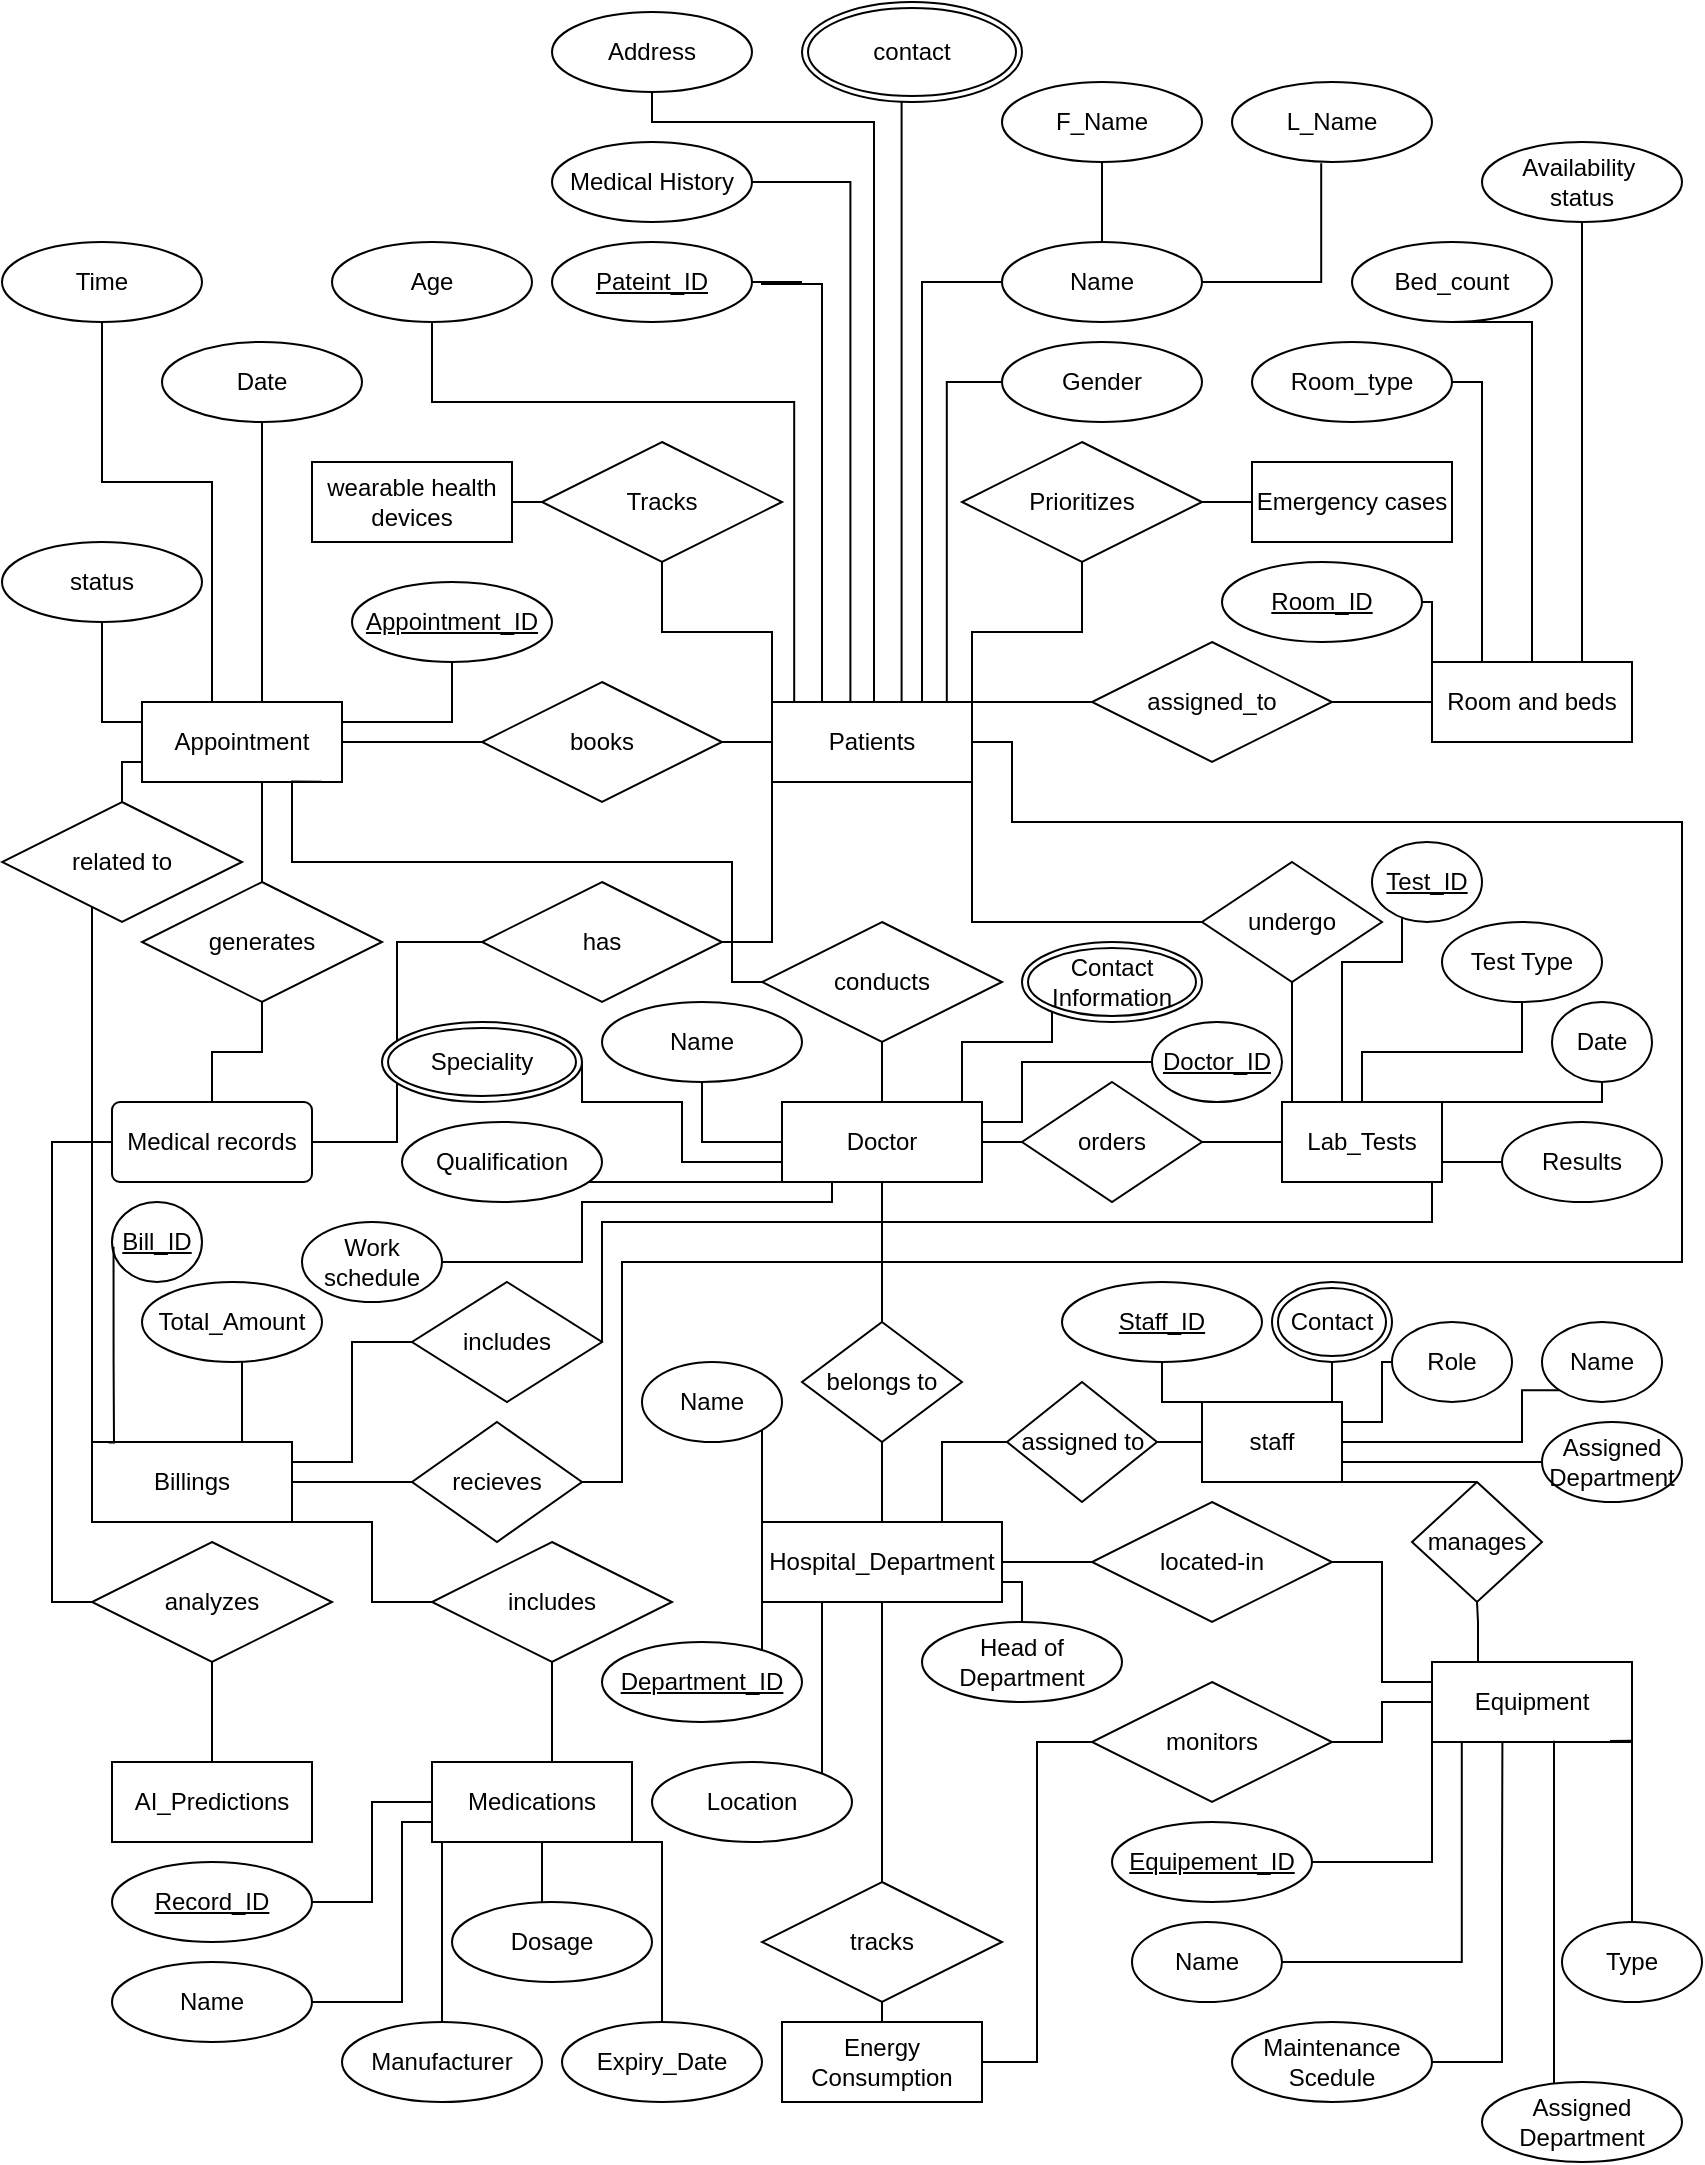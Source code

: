 <mxfile version="25.0.1">
  <diagram name="Page-1" id="_Bwh8vocSseDmXTLhzuc">
    <mxGraphModel dx="1122" dy="773" grid="1" gridSize="10" guides="1" tooltips="1" connect="1" arrows="1" fold="1" page="1" pageScale="1" pageWidth="850" pageHeight="1100" math="0" shadow="0">
      <root>
        <mxCell id="0" />
        <mxCell id="1" parent="0" />
        <mxCell id="D_2TPNSe9pJ0Xu-pH0Qq-23" style="edgeStyle=orthogonalEdgeStyle;rounded=0;orthogonalLoop=1;jettySize=auto;html=1;exitX=0;exitY=0.5;exitDx=0;exitDy=0;entryX=1;entryY=0.5;entryDx=0;entryDy=0;endArrow=none;endFill=0;" parent="1" source="D_2TPNSe9pJ0Xu-pH0Qq-1" target="D_2TPNSe9pJ0Xu-pH0Qq-22" edge="1">
          <mxGeometry relative="1" as="geometry" />
        </mxCell>
        <mxCell id="D_2TPNSe9pJ0Xu-pH0Qq-29" style="edgeStyle=orthogonalEdgeStyle;rounded=0;orthogonalLoop=1;jettySize=auto;html=1;entryX=0;entryY=0.5;entryDx=0;entryDy=0;endArrow=none;endFill=0;exitX=1;exitY=0;exitDx=0;exitDy=0;" parent="1" source="D_2TPNSe9pJ0Xu-pH0Qq-1" target="D_2TPNSe9pJ0Xu-pH0Qq-26" edge="1">
          <mxGeometry relative="1" as="geometry">
            <Array as="points">
              <mxPoint x="505" y="350" />
              <mxPoint x="505" y="350" />
            </Array>
          </mxGeometry>
        </mxCell>
        <mxCell id="D_2TPNSe9pJ0Xu-pH0Qq-35" style="edgeStyle=orthogonalEdgeStyle;rounded=0;orthogonalLoop=1;jettySize=auto;html=1;exitX=0;exitY=1;exitDx=0;exitDy=0;entryX=1;entryY=0.5;entryDx=0;entryDy=0;endArrow=none;endFill=0;" parent="1" source="D_2TPNSe9pJ0Xu-pH0Qq-1" target="D_2TPNSe9pJ0Xu-pH0Qq-34" edge="1">
          <mxGeometry relative="1" as="geometry" />
        </mxCell>
        <mxCell id="D_2TPNSe9pJ0Xu-pH0Qq-49" style="edgeStyle=orthogonalEdgeStyle;rounded=0;orthogonalLoop=1;jettySize=auto;html=1;exitX=1;exitY=1;exitDx=0;exitDy=0;entryX=0;entryY=0.5;entryDx=0;entryDy=0;endArrow=none;endFill=0;" parent="1" source="D_2TPNSe9pJ0Xu-pH0Qq-1" target="D_2TPNSe9pJ0Xu-pH0Qq-47" edge="1">
          <mxGeometry relative="1" as="geometry" />
        </mxCell>
        <mxCell id="D_2TPNSe9pJ0Xu-pH0Qq-1" value="Patients" style="whiteSpace=wrap;html=1;align=center;" parent="1" vertex="1">
          <mxGeometry x="385" y="350" width="100" height="40" as="geometry" />
        </mxCell>
        <mxCell id="D_2TPNSe9pJ0Xu-pH0Qq-17" style="edgeStyle=orthogonalEdgeStyle;rounded=0;orthogonalLoop=1;jettySize=auto;html=1;entryX=1;entryY=0.5;entryDx=0;entryDy=0;endArrow=none;endFill=0;" parent="1" source="D_2TPNSe9pJ0Xu-pH0Qq-2" target="D_2TPNSe9pJ0Xu-pH0Qq-12" edge="1">
          <mxGeometry relative="1" as="geometry" />
        </mxCell>
        <mxCell id="D_2TPNSe9pJ0Xu-pH0Qq-2" value="Emergency cases" style="whiteSpace=wrap;html=1;align=center;" parent="1" vertex="1">
          <mxGeometry x="625" y="230" width="100" height="40" as="geometry" />
        </mxCell>
        <mxCell id="D_2TPNSe9pJ0Xu-pH0Qq-10" style="edgeStyle=orthogonalEdgeStyle;rounded=0;orthogonalLoop=1;jettySize=auto;html=1;entryX=0;entryY=0.5;entryDx=0;entryDy=0;endArrow=none;endFill=0;" parent="1" source="D_2TPNSe9pJ0Xu-pH0Qq-4" target="D_2TPNSe9pJ0Xu-pH0Qq-9" edge="1">
          <mxGeometry relative="1" as="geometry" />
        </mxCell>
        <mxCell id="D_2TPNSe9pJ0Xu-pH0Qq-4" value="wearable health devices" style="whiteSpace=wrap;html=1;align=center;" parent="1" vertex="1">
          <mxGeometry x="155" y="230" width="100" height="40" as="geometry" />
        </mxCell>
        <mxCell id="D_2TPNSe9pJ0Xu-pH0Qq-9" value="Tracks" style="shape=rhombus;perimeter=rhombusPerimeter;whiteSpace=wrap;html=1;align=center;" parent="1" vertex="1">
          <mxGeometry x="270" y="220" width="120" height="60" as="geometry" />
        </mxCell>
        <mxCell id="D_2TPNSe9pJ0Xu-pH0Qq-14" style="edgeStyle=orthogonalEdgeStyle;rounded=0;orthogonalLoop=1;jettySize=auto;html=1;entryX=1;entryY=0;entryDx=0;entryDy=0;endArrow=none;endFill=0;" parent="1" source="D_2TPNSe9pJ0Xu-pH0Qq-12" target="D_2TPNSe9pJ0Xu-pH0Qq-1" edge="1">
          <mxGeometry relative="1" as="geometry" />
        </mxCell>
        <mxCell id="D_2TPNSe9pJ0Xu-pH0Qq-12" value="Prioritizes" style="shape=rhombus;perimeter=rhombusPerimeter;whiteSpace=wrap;html=1;align=center;" parent="1" vertex="1">
          <mxGeometry x="480" y="220" width="120" height="60" as="geometry" />
        </mxCell>
        <mxCell id="D_2TPNSe9pJ0Xu-pH0Qq-15" style="edgeStyle=orthogonalEdgeStyle;rounded=0;orthogonalLoop=1;jettySize=auto;html=1;entryX=0;entryY=0;entryDx=0;entryDy=0;endArrow=none;endFill=0;" parent="1" source="D_2TPNSe9pJ0Xu-pH0Qq-9" target="D_2TPNSe9pJ0Xu-pH0Qq-1" edge="1">
          <mxGeometry relative="1" as="geometry" />
        </mxCell>
        <mxCell id="D_2TPNSe9pJ0Xu-pH0Qq-25" style="edgeStyle=orthogonalEdgeStyle;rounded=0;orthogonalLoop=1;jettySize=auto;html=1;entryX=1;entryY=0.5;entryDx=0;entryDy=0;endArrow=none;endFill=0;" parent="1" source="D_2TPNSe9pJ0Xu-pH0Qq-22" target="D_2TPNSe9pJ0Xu-pH0Qq-24" edge="1">
          <mxGeometry relative="1" as="geometry" />
        </mxCell>
        <mxCell id="D_2TPNSe9pJ0Xu-pH0Qq-22" value="books" style="shape=rhombus;perimeter=rhombusPerimeter;whiteSpace=wrap;html=1;align=center;" parent="1" vertex="1">
          <mxGeometry x="240" y="340" width="120" height="60" as="geometry" />
        </mxCell>
        <mxCell id="D_2TPNSe9pJ0Xu-pH0Qq-24" value="Appointment" style="whiteSpace=wrap;html=1;align=center;" parent="1" vertex="1">
          <mxGeometry x="70" y="350" width="100" height="40" as="geometry" />
        </mxCell>
        <mxCell id="D_2TPNSe9pJ0Xu-pH0Qq-28" style="edgeStyle=orthogonalEdgeStyle;rounded=0;orthogonalLoop=1;jettySize=auto;html=1;entryX=0;entryY=0.5;entryDx=0;entryDy=0;endArrow=none;endFill=0;" parent="1" source="D_2TPNSe9pJ0Xu-pH0Qq-26" target="D_2TPNSe9pJ0Xu-pH0Qq-27" edge="1">
          <mxGeometry relative="1" as="geometry" />
        </mxCell>
        <mxCell id="D_2TPNSe9pJ0Xu-pH0Qq-26" value="assigned_to" style="shape=rhombus;perimeter=rhombusPerimeter;whiteSpace=wrap;html=1;align=center;" parent="1" vertex="1">
          <mxGeometry x="545" y="320" width="120" height="60" as="geometry" />
        </mxCell>
        <mxCell id="D_2TPNSe9pJ0Xu-pH0Qq-27" value="Room and beds" style="whiteSpace=wrap;html=1;align=center;" parent="1" vertex="1">
          <mxGeometry x="715" y="330" width="100" height="40" as="geometry" />
        </mxCell>
        <mxCell id="D_2TPNSe9pJ0Xu-pH0Qq-32" style="edgeStyle=orthogonalEdgeStyle;rounded=0;orthogonalLoop=1;jettySize=auto;html=1;entryX=0.5;entryY=1;entryDx=0;entryDy=0;endArrow=none;endFill=0;" parent="1" source="D_2TPNSe9pJ0Xu-pH0Qq-30" target="D_2TPNSe9pJ0Xu-pH0Qq-24" edge="1">
          <mxGeometry relative="1" as="geometry">
            <Array as="points">
              <mxPoint x="130" y="390" />
            </Array>
          </mxGeometry>
        </mxCell>
        <mxCell id="D_2TPNSe9pJ0Xu-pH0Qq-30" value="generates" style="shape=rhombus;perimeter=rhombusPerimeter;whiteSpace=wrap;html=1;align=center;" parent="1" vertex="1">
          <mxGeometry x="70" y="440" width="120" height="60" as="geometry" />
        </mxCell>
        <mxCell id="D_2TPNSe9pJ0Xu-pH0Qq-33" style="edgeStyle=orthogonalEdgeStyle;rounded=0;orthogonalLoop=1;jettySize=auto;html=1;entryX=0.5;entryY=1;entryDx=0;entryDy=0;endArrow=none;endFill=0;" parent="1" source="D_2TPNSe9pJ0Xu-pH0Qq-31" target="D_2TPNSe9pJ0Xu-pH0Qq-30" edge="1">
          <mxGeometry relative="1" as="geometry" />
        </mxCell>
        <mxCell id="D_2TPNSe9pJ0Xu-pH0Qq-36" style="edgeStyle=orthogonalEdgeStyle;rounded=0;orthogonalLoop=1;jettySize=auto;html=1;entryX=0;entryY=0.5;entryDx=0;entryDy=0;endArrow=none;endFill=0;" parent="1" source="D_2TPNSe9pJ0Xu-pH0Qq-31" target="D_2TPNSe9pJ0Xu-pH0Qq-34" edge="1">
          <mxGeometry relative="1" as="geometry" />
        </mxCell>
        <mxCell id="D_2TPNSe9pJ0Xu-pH0Qq-93" style="edgeStyle=orthogonalEdgeStyle;rounded=0;orthogonalLoop=1;jettySize=auto;html=1;entryX=0;entryY=0.5;entryDx=0;entryDy=0;endArrow=none;endFill=0;" parent="1" source="D_2TPNSe9pJ0Xu-pH0Qq-31" target="D_2TPNSe9pJ0Xu-pH0Qq-92" edge="1">
          <mxGeometry relative="1" as="geometry">
            <Array as="points">
              <mxPoint x="25" y="570" />
              <mxPoint x="25" y="800" />
            </Array>
          </mxGeometry>
        </mxCell>
        <mxCell id="D_2TPNSe9pJ0Xu-pH0Qq-31" value="Medical records" style="rounded=1;arcSize=10;whiteSpace=wrap;html=1;align=center;" parent="1" vertex="1">
          <mxGeometry x="55" y="550" width="100" height="40" as="geometry" />
        </mxCell>
        <mxCell id="D_2TPNSe9pJ0Xu-pH0Qq-34" value="has" style="shape=rhombus;perimeter=rhombusPerimeter;whiteSpace=wrap;html=1;align=center;" parent="1" vertex="1">
          <mxGeometry x="240" y="440" width="120" height="60" as="geometry" />
        </mxCell>
        <mxCell id="D_2TPNSe9pJ0Xu-pH0Qq-46" style="edgeStyle=orthogonalEdgeStyle;rounded=0;orthogonalLoop=1;jettySize=auto;html=1;entryX=0.5;entryY=1;entryDx=0;entryDy=0;endArrow=none;endFill=0;" parent="1" source="D_2TPNSe9pJ0Xu-pH0Qq-37" target="D_2TPNSe9pJ0Xu-pH0Qq-38" edge="1">
          <mxGeometry relative="1" as="geometry" />
        </mxCell>
        <mxCell id="D_2TPNSe9pJ0Xu-pH0Qq-107" style="edgeStyle=orthogonalEdgeStyle;rounded=0;orthogonalLoop=1;jettySize=auto;html=1;exitX=0.5;exitY=1;exitDx=0;exitDy=0;entryX=0.5;entryY=0;entryDx=0;entryDy=0;endArrow=none;endFill=0;" parent="1" source="D_2TPNSe9pJ0Xu-pH0Qq-37" target="D_2TPNSe9pJ0Xu-pH0Qq-106" edge="1">
          <mxGeometry relative="1" as="geometry" />
        </mxCell>
        <mxCell id="W1MvwOD-hxLA4omaz6n4-51" style="edgeStyle=orthogonalEdgeStyle;rounded=0;orthogonalLoop=1;jettySize=auto;html=1;entryX=0;entryY=1;entryDx=0;entryDy=0;endArrow=none;endFill=0;" parent="1" source="D_2TPNSe9pJ0Xu-pH0Qq-37" target="W1MvwOD-hxLA4omaz6n4-50" edge="1">
          <mxGeometry relative="1" as="geometry">
            <Array as="points">
              <mxPoint x="480" y="520" />
              <mxPoint x="525" y="520" />
            </Array>
          </mxGeometry>
        </mxCell>
        <mxCell id="D_2TPNSe9pJ0Xu-pH0Qq-37" value="Doctor" style="whiteSpace=wrap;html=1;align=center;" parent="1" vertex="1">
          <mxGeometry x="390" y="550" width="100" height="40" as="geometry" />
        </mxCell>
        <mxCell id="D_2TPNSe9pJ0Xu-pH0Qq-39" style="edgeStyle=orthogonalEdgeStyle;rounded=0;orthogonalLoop=1;jettySize=auto;html=1;exitX=0;exitY=0.5;exitDx=0;exitDy=0;entryX=0.899;entryY=0.996;entryDx=0;entryDy=0;entryPerimeter=0;endArrow=none;endFill=0;" parent="1" source="D_2TPNSe9pJ0Xu-pH0Qq-38" target="D_2TPNSe9pJ0Xu-pH0Qq-24" edge="1">
          <mxGeometry relative="1" as="geometry">
            <mxPoint x="145" y="400" as="targetPoint" />
            <Array as="points">
              <mxPoint x="365" y="490" />
              <mxPoint x="365" y="430" />
              <mxPoint x="145" y="430" />
              <mxPoint x="145" y="392" />
              <mxPoint x="145" y="392" />
            </Array>
          </mxGeometry>
        </mxCell>
        <mxCell id="D_2TPNSe9pJ0Xu-pH0Qq-38" value="conducts" style="shape=rhombus;perimeter=rhombusPerimeter;whiteSpace=wrap;html=1;align=center;" parent="1" vertex="1">
          <mxGeometry x="380" y="460" width="120" height="60" as="geometry" />
        </mxCell>
        <mxCell id="D_2TPNSe9pJ0Xu-pH0Qq-50" style="edgeStyle=orthogonalEdgeStyle;rounded=0;orthogonalLoop=1;jettySize=auto;html=1;exitX=0.5;exitY=1;exitDx=0;exitDy=0;endArrow=none;endFill=0;" parent="1" source="D_2TPNSe9pJ0Xu-pH0Qq-47" target="D_2TPNSe9pJ0Xu-pH0Qq-48" edge="1">
          <mxGeometry relative="1" as="geometry">
            <Array as="points">
              <mxPoint x="645" y="520" />
              <mxPoint x="645" y="520" />
            </Array>
          </mxGeometry>
        </mxCell>
        <mxCell id="D_2TPNSe9pJ0Xu-pH0Qq-47" value="undergo" style="shape=rhombus;perimeter=rhombusPerimeter;whiteSpace=wrap;html=1;align=center;" parent="1" vertex="1">
          <mxGeometry x="600" y="430" width="90" height="60" as="geometry" />
        </mxCell>
        <mxCell id="D_2TPNSe9pJ0Xu-pH0Qq-53" value="" style="edgeStyle=orthogonalEdgeStyle;rounded=0;orthogonalLoop=1;jettySize=auto;html=1;endArrow=none;endFill=0;" parent="1" source="D_2TPNSe9pJ0Xu-pH0Qq-48" target="D_2TPNSe9pJ0Xu-pH0Qq-51" edge="1">
          <mxGeometry relative="1" as="geometry" />
        </mxCell>
        <mxCell id="D_2TPNSe9pJ0Xu-pH0Qq-48" value="Lab_Tests" style="whiteSpace=wrap;html=1;align=center;" parent="1" vertex="1">
          <mxGeometry x="640" y="550" width="80" height="40" as="geometry" />
        </mxCell>
        <mxCell id="D_2TPNSe9pJ0Xu-pH0Qq-52" value="" style="edgeStyle=orthogonalEdgeStyle;rounded=0;orthogonalLoop=1;jettySize=auto;html=1;endArrow=none;endFill=0;" parent="1" source="D_2TPNSe9pJ0Xu-pH0Qq-51" target="D_2TPNSe9pJ0Xu-pH0Qq-37" edge="1">
          <mxGeometry relative="1" as="geometry" />
        </mxCell>
        <mxCell id="D_2TPNSe9pJ0Xu-pH0Qq-51" value="orders" style="shape=rhombus;perimeter=rhombusPerimeter;whiteSpace=wrap;html=1;align=center;" parent="1" vertex="1">
          <mxGeometry x="510" y="540" width="90" height="60" as="geometry" />
        </mxCell>
        <mxCell id="D_2TPNSe9pJ0Xu-pH0Qq-57" style="edgeStyle=orthogonalEdgeStyle;rounded=0;orthogonalLoop=1;jettySize=auto;html=1;entryX=1;entryY=0.5;entryDx=0;entryDy=0;endArrow=none;endFill=0;exitX=1;exitY=0.5;exitDx=0;exitDy=0;" parent="1" source="D_2TPNSe9pJ0Xu-pH0Qq-56" target="D_2TPNSe9pJ0Xu-pH0Qq-1" edge="1">
          <mxGeometry relative="1" as="geometry">
            <Array as="points">
              <mxPoint x="310" y="740" />
              <mxPoint x="310" y="630" />
              <mxPoint x="840" y="630" />
              <mxPoint x="840" y="410" />
              <mxPoint x="505" y="410" />
              <mxPoint x="505" y="370" />
            </Array>
          </mxGeometry>
        </mxCell>
        <mxCell id="D_2TPNSe9pJ0Xu-pH0Qq-59" style="edgeStyle=orthogonalEdgeStyle;rounded=0;orthogonalLoop=1;jettySize=auto;html=1;entryX=1;entryY=0.5;entryDx=0;entryDy=0;endArrow=none;endFill=0;" parent="1" source="D_2TPNSe9pJ0Xu-pH0Qq-56" target="D_2TPNSe9pJ0Xu-pH0Qq-58" edge="1">
          <mxGeometry relative="1" as="geometry" />
        </mxCell>
        <mxCell id="D_2TPNSe9pJ0Xu-pH0Qq-56" value="recieves" style="shape=rhombus;perimeter=rhombusPerimeter;whiteSpace=wrap;html=1;align=center;" parent="1" vertex="1">
          <mxGeometry x="205" y="710" width="85" height="60" as="geometry" />
        </mxCell>
        <mxCell id="D_2TPNSe9pJ0Xu-pH0Qq-97" style="edgeStyle=orthogonalEdgeStyle;rounded=0;orthogonalLoop=1;jettySize=auto;html=1;exitX=1;exitY=1;exitDx=0;exitDy=0;entryX=0;entryY=0.5;entryDx=0;entryDy=0;endArrow=none;endFill=0;" parent="1" source="D_2TPNSe9pJ0Xu-pH0Qq-58" target="D_2TPNSe9pJ0Xu-pH0Qq-96" edge="1">
          <mxGeometry relative="1" as="geometry">
            <Array as="points">
              <mxPoint x="185" y="760" />
              <mxPoint x="185" y="800" />
            </Array>
          </mxGeometry>
        </mxCell>
        <mxCell id="D_2TPNSe9pJ0Xu-pH0Qq-101" style="edgeStyle=orthogonalEdgeStyle;rounded=0;orthogonalLoop=1;jettySize=auto;html=1;entryX=0;entryY=0.5;entryDx=0;entryDy=0;endArrow=none;endFill=0;exitX=0;exitY=1;exitDx=0;exitDy=0;" parent="1" source="D_2TPNSe9pJ0Xu-pH0Qq-58" target="D_2TPNSe9pJ0Xu-pH0Qq-98" edge="1">
          <mxGeometry relative="1" as="geometry">
            <mxPoint x="45" y="370" as="targetPoint" />
            <Array as="points">
              <mxPoint x="45" y="430" />
            </Array>
          </mxGeometry>
        </mxCell>
        <mxCell id="D_2TPNSe9pJ0Xu-pH0Qq-58" value="Billings" style="whiteSpace=wrap;html=1;align=center;" parent="1" vertex="1">
          <mxGeometry x="45" y="720" width="100" height="40" as="geometry" />
        </mxCell>
        <mxCell id="D_2TPNSe9pJ0Xu-pH0Qq-62" style="edgeStyle=orthogonalEdgeStyle;rounded=0;orthogonalLoop=1;jettySize=auto;html=1;entryX=0;entryY=1;entryDx=0;entryDy=0;endArrow=none;endFill=0;exitX=1;exitY=0.5;exitDx=0;exitDy=0;" parent="1" source="D_2TPNSe9pJ0Xu-pH0Qq-60" target="D_2TPNSe9pJ0Xu-pH0Qq-48" edge="1">
          <mxGeometry relative="1" as="geometry">
            <Array as="points">
              <mxPoint x="300" y="610" />
              <mxPoint x="715" y="610" />
              <mxPoint x="715" y="590" />
            </Array>
          </mxGeometry>
        </mxCell>
        <mxCell id="W1MvwOD-hxLA4omaz6n4-42" style="edgeStyle=orthogonalEdgeStyle;rounded=0;orthogonalLoop=1;jettySize=auto;html=1;entryX=1;entryY=0.25;entryDx=0;entryDy=0;endArrow=none;endFill=0;" parent="1" source="D_2TPNSe9pJ0Xu-pH0Qq-60" target="D_2TPNSe9pJ0Xu-pH0Qq-58" edge="1">
          <mxGeometry relative="1" as="geometry" />
        </mxCell>
        <mxCell id="D_2TPNSe9pJ0Xu-pH0Qq-60" value="includes" style="shape=rhombus;perimeter=rhombusPerimeter;whiteSpace=wrap;html=1;align=center;" parent="1" vertex="1">
          <mxGeometry x="205" y="640" width="95" height="60" as="geometry" />
        </mxCell>
        <mxCell id="D_2TPNSe9pJ0Xu-pH0Qq-92" value="analyzes" style="shape=rhombus;perimeter=rhombusPerimeter;whiteSpace=wrap;html=1;align=center;" parent="1" vertex="1">
          <mxGeometry x="45" y="770" width="120" height="60" as="geometry" />
        </mxCell>
        <mxCell id="D_2TPNSe9pJ0Xu-pH0Qq-95" style="edgeStyle=orthogonalEdgeStyle;rounded=0;orthogonalLoop=1;jettySize=auto;html=1;exitX=0.5;exitY=0;exitDx=0;exitDy=0;entryX=0.5;entryY=1;entryDx=0;entryDy=0;endArrow=none;endFill=0;" parent="1" source="D_2TPNSe9pJ0Xu-pH0Qq-94" target="D_2TPNSe9pJ0Xu-pH0Qq-92" edge="1">
          <mxGeometry relative="1" as="geometry" />
        </mxCell>
        <mxCell id="D_2TPNSe9pJ0Xu-pH0Qq-94" value="AI_Predictions" style="whiteSpace=wrap;html=1;align=center;" parent="1" vertex="1">
          <mxGeometry x="55" y="880" width="100" height="40" as="geometry" />
        </mxCell>
        <mxCell id="D_2TPNSe9pJ0Xu-pH0Qq-103" value="" style="edgeStyle=orthogonalEdgeStyle;rounded=0;orthogonalLoop=1;jettySize=auto;html=1;endArrow=none;endFill=0;" parent="1" source="D_2TPNSe9pJ0Xu-pH0Qq-96" target="D_2TPNSe9pJ0Xu-pH0Qq-102" edge="1">
          <mxGeometry relative="1" as="geometry">
            <Array as="points">
              <mxPoint x="275" y="870" />
              <mxPoint x="275" y="870" />
            </Array>
          </mxGeometry>
        </mxCell>
        <mxCell id="D_2TPNSe9pJ0Xu-pH0Qq-96" value="includes" style="shape=rhombus;perimeter=rhombusPerimeter;whiteSpace=wrap;html=1;align=center;" parent="1" vertex="1">
          <mxGeometry x="215" y="770" width="120" height="60" as="geometry" />
        </mxCell>
        <mxCell id="W1MvwOD-hxLA4omaz6n4-53" style="edgeStyle=orthogonalEdgeStyle;rounded=0;orthogonalLoop=1;jettySize=auto;html=1;entryX=0;entryY=1;entryDx=0;entryDy=0;endArrow=none;endFill=0;" parent="1" source="D_2TPNSe9pJ0Xu-pH0Qq-98" target="D_2TPNSe9pJ0Xu-pH0Qq-24" edge="1">
          <mxGeometry relative="1" as="geometry" />
        </mxCell>
        <mxCell id="D_2TPNSe9pJ0Xu-pH0Qq-98" value="related to" style="shape=rhombus;perimeter=rhombusPerimeter;whiteSpace=wrap;html=1;align=center;" parent="1" vertex="1">
          <mxGeometry y="400" width="120" height="60" as="geometry" />
        </mxCell>
        <mxCell id="W1MvwOD-hxLA4omaz6n4-82" style="edgeStyle=orthogonalEdgeStyle;rounded=0;orthogonalLoop=1;jettySize=auto;html=1;entryX=0.5;entryY=0;entryDx=0;entryDy=0;endArrow=none;endFill=0;exitX=1;exitY=1;exitDx=0;exitDy=0;" parent="1" source="D_2TPNSe9pJ0Xu-pH0Qq-102" target="W1MvwOD-hxLA4omaz6n4-81" edge="1">
          <mxGeometry relative="1" as="geometry">
            <Array as="points">
              <mxPoint x="330" y="920" />
            </Array>
          </mxGeometry>
        </mxCell>
        <mxCell id="D_2TPNSe9pJ0Xu-pH0Qq-102" value="Medications" style="whiteSpace=wrap;html=1;align=center;" parent="1" vertex="1">
          <mxGeometry x="215" y="880" width="100" height="40" as="geometry" />
        </mxCell>
        <mxCell id="D_2TPNSe9pJ0Xu-pH0Qq-106" value="belongs to" style="shape=rhombus;perimeter=rhombusPerimeter;whiteSpace=wrap;html=1;align=center;" parent="1" vertex="1">
          <mxGeometry x="400" y="660" width="80" height="60" as="geometry" />
        </mxCell>
        <mxCell id="D_2TPNSe9pJ0Xu-pH0Qq-109" style="edgeStyle=orthogonalEdgeStyle;rounded=0;orthogonalLoop=1;jettySize=auto;html=1;entryX=0.5;entryY=1;entryDx=0;entryDy=0;endArrow=none;endFill=0;" parent="1" source="D_2TPNSe9pJ0Xu-pH0Qq-108" target="D_2TPNSe9pJ0Xu-pH0Qq-106" edge="1">
          <mxGeometry relative="1" as="geometry" />
        </mxCell>
        <mxCell id="D_2TPNSe9pJ0Xu-pH0Qq-112" style="edgeStyle=orthogonalEdgeStyle;rounded=0;orthogonalLoop=1;jettySize=auto;html=1;exitX=0.75;exitY=0;exitDx=0;exitDy=0;entryX=0;entryY=0.5;entryDx=0;entryDy=0;endArrow=none;endFill=0;" parent="1" source="D_2TPNSe9pJ0Xu-pH0Qq-108" target="D_2TPNSe9pJ0Xu-pH0Qq-110" edge="1">
          <mxGeometry relative="1" as="geometry">
            <Array as="points">
              <mxPoint x="470" y="720" />
              <mxPoint x="545" y="720" />
            </Array>
          </mxGeometry>
        </mxCell>
        <mxCell id="W1MvwOD-hxLA4omaz6n4-5" style="edgeStyle=orthogonalEdgeStyle;rounded=0;orthogonalLoop=1;jettySize=auto;html=1;exitX=0.5;exitY=1;exitDx=0;exitDy=0;endArrow=none;endFill=0;" parent="1" source="D_2TPNSe9pJ0Xu-pH0Qq-108" target="D_2TPNSe9pJ0Xu-pH0Qq-116" edge="1">
          <mxGeometry relative="1" as="geometry" />
        </mxCell>
        <mxCell id="D_2TPNSe9pJ0Xu-pH0Qq-108" value="Hospital_Department" style="whiteSpace=wrap;html=1;align=center;" parent="1" vertex="1">
          <mxGeometry x="380" y="760" width="120" height="40" as="geometry" />
        </mxCell>
        <mxCell id="D_2TPNSe9pJ0Xu-pH0Qq-113" style="edgeStyle=orthogonalEdgeStyle;rounded=0;orthogonalLoop=1;jettySize=auto;html=1;entryX=0;entryY=0.5;entryDx=0;entryDy=0;endArrow=none;endFill=0;" parent="1" source="D_2TPNSe9pJ0Xu-pH0Qq-110" target="D_2TPNSe9pJ0Xu-pH0Qq-111" edge="1">
          <mxGeometry relative="1" as="geometry" />
        </mxCell>
        <mxCell id="D_2TPNSe9pJ0Xu-pH0Qq-110" value="assigned to" style="shape=rhombus;perimeter=rhombusPerimeter;whiteSpace=wrap;html=1;align=center;" parent="1" vertex="1">
          <mxGeometry x="502.5" y="690" width="75" height="60" as="geometry" />
        </mxCell>
        <mxCell id="D_2TPNSe9pJ0Xu-pH0Qq-111" value="staff" style="whiteSpace=wrap;html=1;align=center;" parent="1" vertex="1">
          <mxGeometry x="600" y="700" width="70" height="40" as="geometry" />
        </mxCell>
        <mxCell id="W1MvwOD-hxLA4omaz6n4-2" style="edgeStyle=orthogonalEdgeStyle;rounded=0;orthogonalLoop=1;jettySize=auto;html=1;endArrow=none;endFill=0;" parent="1" source="D_2TPNSe9pJ0Xu-pH0Qq-116" target="W1MvwOD-hxLA4omaz6n4-1" edge="1">
          <mxGeometry relative="1" as="geometry" />
        </mxCell>
        <mxCell id="D_2TPNSe9pJ0Xu-pH0Qq-116" value="tracks" style="shape=rhombus;perimeter=rhombusPerimeter;whiteSpace=wrap;html=1;align=center;" parent="1" vertex="1">
          <mxGeometry x="380" y="940" width="120" height="60" as="geometry" />
        </mxCell>
        <mxCell id="W1MvwOD-hxLA4omaz6n4-11" style="edgeStyle=orthogonalEdgeStyle;rounded=0;orthogonalLoop=1;jettySize=auto;html=1;exitX=1;exitY=0.5;exitDx=0;exitDy=0;entryX=0;entryY=0.5;entryDx=0;entryDy=0;endArrow=none;endFill=0;" parent="1" source="W1MvwOD-hxLA4omaz6n4-1" target="W1MvwOD-hxLA4omaz6n4-6" edge="1">
          <mxGeometry relative="1" as="geometry" />
        </mxCell>
        <mxCell id="W1MvwOD-hxLA4omaz6n4-1" value="Energy Consumption" style="whiteSpace=wrap;html=1;align=center;" parent="1" vertex="1">
          <mxGeometry x="390" y="1010" width="100" height="40" as="geometry" />
        </mxCell>
        <mxCell id="W1MvwOD-hxLA4omaz6n4-8" style="edgeStyle=orthogonalEdgeStyle;rounded=0;orthogonalLoop=1;jettySize=auto;html=1;entryX=0.5;entryY=1;entryDx=0;entryDy=0;endArrow=none;endFill=0;" parent="1" source="W1MvwOD-hxLA4omaz6n4-3" target="D_2TPNSe9pJ0Xu-pH0Qq-111" edge="1">
          <mxGeometry relative="1" as="geometry">
            <Array as="points">
              <mxPoint x="680" y="740" />
              <mxPoint x="680" y="740" />
            </Array>
          </mxGeometry>
        </mxCell>
        <mxCell id="W1MvwOD-hxLA4omaz6n4-3" value="manages" style="shape=rhombus;perimeter=rhombusPerimeter;whiteSpace=wrap;html=1;align=center;" parent="1" vertex="1">
          <mxGeometry x="705" y="740" width="65" height="60" as="geometry" />
        </mxCell>
        <mxCell id="W1MvwOD-hxLA4omaz6n4-10" style="edgeStyle=orthogonalEdgeStyle;rounded=0;orthogonalLoop=1;jettySize=auto;html=1;entryX=0;entryY=0.5;entryDx=0;entryDy=0;endArrow=none;endFill=0;" parent="1" source="W1MvwOD-hxLA4omaz6n4-6" target="W1MvwOD-hxLA4omaz6n4-7" edge="1">
          <mxGeometry relative="1" as="geometry" />
        </mxCell>
        <mxCell id="W1MvwOD-hxLA4omaz6n4-6" value="monitors" style="shape=rhombus;perimeter=rhombusPerimeter;whiteSpace=wrap;html=1;align=center;" parent="1" vertex="1">
          <mxGeometry x="545" y="840" width="120" height="60" as="geometry" />
        </mxCell>
        <mxCell id="W1MvwOD-hxLA4omaz6n4-9" style="edgeStyle=orthogonalEdgeStyle;rounded=0;orthogonalLoop=1;jettySize=auto;html=1;exitX=0.5;exitY=0;exitDx=0;exitDy=0;entryX=0.5;entryY=1;entryDx=0;entryDy=0;endArrow=none;endFill=0;" parent="1" source="W1MvwOD-hxLA4omaz6n4-7" target="W1MvwOD-hxLA4omaz6n4-3" edge="1">
          <mxGeometry relative="1" as="geometry">
            <Array as="points">
              <mxPoint x="738" y="830" />
              <mxPoint x="738" y="810" />
              <mxPoint x="738" y="810" />
            </Array>
          </mxGeometry>
        </mxCell>
        <mxCell id="W1MvwOD-hxLA4omaz6n4-7" value="Equipment" style="whiteSpace=wrap;html=1;align=center;" parent="1" vertex="1">
          <mxGeometry x="715" y="830" width="100" height="40" as="geometry" />
        </mxCell>
        <mxCell id="W1MvwOD-hxLA4omaz6n4-13" style="edgeStyle=orthogonalEdgeStyle;rounded=0;orthogonalLoop=1;jettySize=auto;html=1;endArrow=none;endFill=0;" parent="1" source="W1MvwOD-hxLA4omaz6n4-12" target="D_2TPNSe9pJ0Xu-pH0Qq-108" edge="1">
          <mxGeometry relative="1" as="geometry" />
        </mxCell>
        <mxCell id="W1MvwOD-hxLA4omaz6n4-14" style="edgeStyle=orthogonalEdgeStyle;rounded=0;orthogonalLoop=1;jettySize=auto;html=1;entryX=0;entryY=0.25;entryDx=0;entryDy=0;endArrow=none;endFill=0;" parent="1" source="W1MvwOD-hxLA4omaz6n4-12" target="W1MvwOD-hxLA4omaz6n4-7" edge="1">
          <mxGeometry relative="1" as="geometry" />
        </mxCell>
        <mxCell id="W1MvwOD-hxLA4omaz6n4-12" value="located-in" style="shape=rhombus;perimeter=rhombusPerimeter;whiteSpace=wrap;html=1;align=center;" parent="1" vertex="1">
          <mxGeometry x="545" y="750" width="120" height="60" as="geometry" />
        </mxCell>
        <mxCell id="W1MvwOD-hxLA4omaz6n4-17" value="contact" style="ellipse;shape=doubleEllipse;margin=3;whiteSpace=wrap;html=1;align=center;" parent="1" vertex="1">
          <mxGeometry x="400" width="110" height="50" as="geometry" />
        </mxCell>
        <mxCell id="W1MvwOD-hxLA4omaz6n4-18" style="edgeStyle=orthogonalEdgeStyle;rounded=0;orthogonalLoop=1;jettySize=auto;html=1;endArrow=none;endFill=0;entryX=0.648;entryY=-0.007;entryDx=0;entryDy=0;entryPerimeter=0;" parent="1" source="W1MvwOD-hxLA4omaz6n4-17" target="D_2TPNSe9pJ0Xu-pH0Qq-1" edge="1">
          <mxGeometry relative="1" as="geometry">
            <mxPoint x="440" y="350" as="targetPoint" />
            <Array as="points">
              <mxPoint x="450" y="200" />
            </Array>
          </mxGeometry>
        </mxCell>
        <mxCell id="W1MvwOD-hxLA4omaz6n4-30" style="edgeStyle=orthogonalEdgeStyle;rounded=0;orthogonalLoop=1;jettySize=auto;html=1;endArrow=none;endFill=0;" parent="1" source="W1MvwOD-hxLA4omaz6n4-19" edge="1">
          <mxGeometry relative="1" as="geometry">
            <mxPoint x="400" y="140" as="targetPoint" />
          </mxGeometry>
        </mxCell>
        <mxCell id="W1MvwOD-hxLA4omaz6n4-19" value="Pateint_ID" style="ellipse;whiteSpace=wrap;html=1;align=center;fontStyle=4" parent="1" vertex="1">
          <mxGeometry x="275" y="120" width="100" height="40" as="geometry" />
        </mxCell>
        <mxCell id="W1MvwOD-hxLA4omaz6n4-20" style="edgeStyle=orthogonalEdgeStyle;rounded=0;orthogonalLoop=1;jettySize=auto;html=1;entryX=0.25;entryY=0;entryDx=0;entryDy=0;endArrow=none;endFill=0;" parent="1" target="D_2TPNSe9pJ0Xu-pH0Qq-1" edge="1">
          <mxGeometry relative="1" as="geometry">
            <mxPoint x="380" y="140.0" as="sourcePoint" />
            <mxPoint x="415" y="350.0" as="targetPoint" />
            <Array as="points">
              <mxPoint x="380" y="141" />
              <mxPoint x="410" y="141" />
            </Array>
          </mxGeometry>
        </mxCell>
        <mxCell id="W1MvwOD-hxLA4omaz6n4-23" style="edgeStyle=orthogonalEdgeStyle;rounded=0;orthogonalLoop=1;jettySize=auto;html=1;entryX=0.75;entryY=0;entryDx=0;entryDy=0;endArrow=none;endFill=0;" parent="1" source="W1MvwOD-hxLA4omaz6n4-22" target="D_2TPNSe9pJ0Xu-pH0Qq-1" edge="1">
          <mxGeometry relative="1" as="geometry" />
        </mxCell>
        <mxCell id="W1MvwOD-hxLA4omaz6n4-22" value="Name" style="ellipse;whiteSpace=wrap;html=1;align=center;" parent="1" vertex="1">
          <mxGeometry x="500" y="120" width="100" height="40" as="geometry" />
        </mxCell>
        <mxCell id="W1MvwOD-hxLA4omaz6n4-26" style="edgeStyle=orthogonalEdgeStyle;rounded=0;orthogonalLoop=1;jettySize=auto;html=1;entryX=0.5;entryY=0;entryDx=0;entryDy=0;endArrow=none;endFill=0;" parent="1" source="W1MvwOD-hxLA4omaz6n4-25" target="W1MvwOD-hxLA4omaz6n4-22" edge="1">
          <mxGeometry relative="1" as="geometry" />
        </mxCell>
        <mxCell id="W1MvwOD-hxLA4omaz6n4-25" value="F_Name" style="ellipse;whiteSpace=wrap;html=1;align=center;" parent="1" vertex="1">
          <mxGeometry x="500" y="40" width="100" height="40" as="geometry" />
        </mxCell>
        <mxCell id="W1MvwOD-hxLA4omaz6n4-28" style="edgeStyle=orthogonalEdgeStyle;rounded=0;orthogonalLoop=1;jettySize=auto;html=1;entryX=1;entryY=0.5;entryDx=0;entryDy=0;exitX=0.446;exitY=1.017;exitDx=0;exitDy=0;exitPerimeter=0;endArrow=none;endFill=0;" parent="1" source="W1MvwOD-hxLA4omaz6n4-27" target="W1MvwOD-hxLA4omaz6n4-22" edge="1">
          <mxGeometry relative="1" as="geometry" />
        </mxCell>
        <mxCell id="W1MvwOD-hxLA4omaz6n4-27" value="L_Name" style="ellipse;whiteSpace=wrap;html=1;align=center;" parent="1" vertex="1">
          <mxGeometry x="615" y="40" width="100" height="40" as="geometry" />
        </mxCell>
        <mxCell id="W1MvwOD-hxLA4omaz6n4-29" value="Gender" style="ellipse;whiteSpace=wrap;html=1;align=center;" parent="1" vertex="1">
          <mxGeometry x="500" y="170" width="100" height="40" as="geometry" />
        </mxCell>
        <mxCell id="W1MvwOD-hxLA4omaz6n4-31" style="edgeStyle=orthogonalEdgeStyle;rounded=0;orthogonalLoop=1;jettySize=auto;html=1;endArrow=none;endFill=0;entryX=0.874;entryY=0.001;entryDx=0;entryDy=0;entryPerimeter=0;" parent="1" source="W1MvwOD-hxLA4omaz6n4-29" target="D_2TPNSe9pJ0Xu-pH0Qq-1" edge="1">
          <mxGeometry relative="1" as="geometry">
            <mxPoint x="472" y="346" as="targetPoint" />
          </mxGeometry>
        </mxCell>
        <mxCell id="W1MvwOD-hxLA4omaz6n4-32" value="Age" style="ellipse;whiteSpace=wrap;html=1;align=center;" parent="1" vertex="1">
          <mxGeometry x="165" y="120" width="100" height="40" as="geometry" />
        </mxCell>
        <mxCell id="W1MvwOD-hxLA4omaz6n4-33" style="edgeStyle=orthogonalEdgeStyle;rounded=0;orthogonalLoop=1;jettySize=auto;html=1;entryX=0.111;entryY=0.002;entryDx=0;entryDy=0;entryPerimeter=0;endArrow=none;endFill=0;exitX=0.5;exitY=1;exitDx=0;exitDy=0;" parent="1" source="W1MvwOD-hxLA4omaz6n4-32" target="D_2TPNSe9pJ0Xu-pH0Qq-1" edge="1">
          <mxGeometry relative="1" as="geometry">
            <Array as="points">
              <mxPoint x="215" y="200" />
              <mxPoint x="396" y="200" />
            </Array>
          </mxGeometry>
        </mxCell>
        <mxCell id="W1MvwOD-hxLA4omaz6n4-35" style="edgeStyle=orthogonalEdgeStyle;rounded=0;orthogonalLoop=1;jettySize=auto;html=1;endArrow=none;endFill=0;entryX=0.513;entryY=-0.005;entryDx=0;entryDy=0;entryPerimeter=0;" parent="1" source="W1MvwOD-hxLA4omaz6n4-34" target="D_2TPNSe9pJ0Xu-pH0Qq-1" edge="1">
          <mxGeometry relative="1" as="geometry">
            <Array as="points">
              <mxPoint x="325" y="60" />
              <mxPoint x="436" y="60" />
              <mxPoint x="436" y="350" />
            </Array>
          </mxGeometry>
        </mxCell>
        <mxCell id="W1MvwOD-hxLA4omaz6n4-34" value="Address" style="ellipse;whiteSpace=wrap;html=1;align=center;" parent="1" vertex="1">
          <mxGeometry x="275" y="5" width="100" height="40" as="geometry" />
        </mxCell>
        <mxCell id="W1MvwOD-hxLA4omaz6n4-36" value="Medical History" style="ellipse;whiteSpace=wrap;html=1;align=center;" parent="1" vertex="1">
          <mxGeometry x="275" y="70" width="100" height="40" as="geometry" />
        </mxCell>
        <mxCell id="W1MvwOD-hxLA4omaz6n4-37" style="edgeStyle=orthogonalEdgeStyle;rounded=0;orthogonalLoop=1;jettySize=auto;html=1;entryX=0.392;entryY=-0.003;entryDx=0;entryDy=0;entryPerimeter=0;endArrow=none;endFill=0;" parent="1" source="W1MvwOD-hxLA4omaz6n4-36" target="D_2TPNSe9pJ0Xu-pH0Qq-1" edge="1">
          <mxGeometry relative="1" as="geometry">
            <Array as="points">
              <mxPoint x="424" y="90" />
            </Array>
          </mxGeometry>
        </mxCell>
        <mxCell id="W1MvwOD-hxLA4omaz6n4-39" style="edgeStyle=orthogonalEdgeStyle;rounded=0;orthogonalLoop=1;jettySize=auto;html=1;entryX=1;entryY=0.25;entryDx=0;entryDy=0;exitX=0.5;exitY=1;exitDx=0;exitDy=0;endArrow=none;endFill=0;" parent="1" source="W1MvwOD-hxLA4omaz6n4-38" target="D_2TPNSe9pJ0Xu-pH0Qq-37" edge="1">
          <mxGeometry relative="1" as="geometry">
            <Array as="points">
              <mxPoint x="510" y="530" />
              <mxPoint x="510" y="560" />
            </Array>
          </mxGeometry>
        </mxCell>
        <mxCell id="W1MvwOD-hxLA4omaz6n4-38" value="Doctor_ID" style="ellipse;whiteSpace=wrap;html=1;align=center;fontStyle=4;" parent="1" vertex="1">
          <mxGeometry x="575" y="510" width="65" height="40" as="geometry" />
        </mxCell>
        <mxCell id="W1MvwOD-hxLA4omaz6n4-41" style="edgeStyle=orthogonalEdgeStyle;rounded=0;orthogonalLoop=1;jettySize=auto;html=1;entryX=0;entryY=0.5;entryDx=0;entryDy=0;endArrow=none;endFill=0;" parent="1" source="W1MvwOD-hxLA4omaz6n4-40" target="D_2TPNSe9pJ0Xu-pH0Qq-37" edge="1">
          <mxGeometry relative="1" as="geometry" />
        </mxCell>
        <mxCell id="W1MvwOD-hxLA4omaz6n4-40" value="Name" style="ellipse;whiteSpace=wrap;html=1;align=center;" parent="1" vertex="1">
          <mxGeometry x="300" y="500" width="100" height="40" as="geometry" />
        </mxCell>
        <mxCell id="W1MvwOD-hxLA4omaz6n4-45" style="edgeStyle=orthogonalEdgeStyle;rounded=0;orthogonalLoop=1;jettySize=auto;html=1;exitX=1;exitY=0.5;exitDx=0;exitDy=0;entryX=0;entryY=0.75;entryDx=0;entryDy=0;endArrow=none;endFill=0;" parent="1" source="W1MvwOD-hxLA4omaz6n4-44" target="D_2TPNSe9pJ0Xu-pH0Qq-37" edge="1">
          <mxGeometry relative="1" as="geometry">
            <Array as="points">
              <mxPoint x="290" y="550" />
              <mxPoint x="340" y="550" />
              <mxPoint x="340" y="580" />
            </Array>
          </mxGeometry>
        </mxCell>
        <mxCell id="W1MvwOD-hxLA4omaz6n4-44" value="Speciality" style="ellipse;shape=doubleEllipse;margin=3;whiteSpace=wrap;html=1;align=center;" parent="1" vertex="1">
          <mxGeometry x="190" y="510" width="100" height="40" as="geometry" />
        </mxCell>
        <mxCell id="W1MvwOD-hxLA4omaz6n4-47" style="edgeStyle=orthogonalEdgeStyle;rounded=0;orthogonalLoop=1;jettySize=auto;html=1;entryX=0;entryY=1;entryDx=0;entryDy=0;endArrow=none;endFill=0;" parent="1" source="W1MvwOD-hxLA4omaz6n4-46" target="D_2TPNSe9pJ0Xu-pH0Qq-37" edge="1">
          <mxGeometry relative="1" as="geometry">
            <Array as="points">
              <mxPoint x="320" y="590" />
              <mxPoint x="320" y="590" />
            </Array>
          </mxGeometry>
        </mxCell>
        <mxCell id="W1MvwOD-hxLA4omaz6n4-46" value="Qualification" style="ellipse;whiteSpace=wrap;html=1;align=center;" parent="1" vertex="1">
          <mxGeometry x="200" y="560" width="100" height="40" as="geometry" />
        </mxCell>
        <mxCell id="W1MvwOD-hxLA4omaz6n4-49" style="edgeStyle=orthogonalEdgeStyle;rounded=0;orthogonalLoop=1;jettySize=auto;html=1;entryX=0.25;entryY=1;entryDx=0;entryDy=0;endArrow=none;endFill=0;" parent="1" source="W1MvwOD-hxLA4omaz6n4-48" target="D_2TPNSe9pJ0Xu-pH0Qq-37" edge="1">
          <mxGeometry relative="1" as="geometry">
            <Array as="points">
              <mxPoint x="290" y="630" />
              <mxPoint x="290" y="600" />
              <mxPoint x="415" y="600" />
            </Array>
          </mxGeometry>
        </mxCell>
        <mxCell id="W1MvwOD-hxLA4omaz6n4-48" value="Work schedule" style="ellipse;whiteSpace=wrap;html=1;align=center;" parent="1" vertex="1">
          <mxGeometry x="150" y="610" width="70" height="40" as="geometry" />
        </mxCell>
        <mxCell id="W1MvwOD-hxLA4omaz6n4-50" value="Contact Information" style="ellipse;shape=doubleEllipse;margin=3;whiteSpace=wrap;html=1;align=center;" parent="1" vertex="1">
          <mxGeometry x="510" y="470" width="90" height="40" as="geometry" />
        </mxCell>
        <mxCell id="W1MvwOD-hxLA4omaz6n4-55" style="edgeStyle=orthogonalEdgeStyle;rounded=0;orthogonalLoop=1;jettySize=auto;html=1;exitX=0.5;exitY=1;exitDx=0;exitDy=0;entryX=1;entryY=0.25;entryDx=0;entryDy=0;endArrow=none;endFill=0;" parent="1" source="W1MvwOD-hxLA4omaz6n4-54" target="D_2TPNSe9pJ0Xu-pH0Qq-24" edge="1">
          <mxGeometry relative="1" as="geometry" />
        </mxCell>
        <mxCell id="W1MvwOD-hxLA4omaz6n4-54" value="Appointment_ID" style="ellipse;whiteSpace=wrap;html=1;align=center;fontStyle=4;" parent="1" vertex="1">
          <mxGeometry x="175" y="290" width="100" height="40" as="geometry" />
        </mxCell>
        <mxCell id="W1MvwOD-hxLA4omaz6n4-57" style="edgeStyle=orthogonalEdgeStyle;rounded=0;orthogonalLoop=1;jettySize=auto;html=1;endArrow=none;endFill=0;" parent="1" source="W1MvwOD-hxLA4omaz6n4-56" target="D_2TPNSe9pJ0Xu-pH0Qq-24" edge="1">
          <mxGeometry relative="1" as="geometry">
            <Array as="points">
              <mxPoint x="130" y="260" />
              <mxPoint x="130" y="260" />
            </Array>
          </mxGeometry>
        </mxCell>
        <mxCell id="W1MvwOD-hxLA4omaz6n4-56" value="Date" style="ellipse;whiteSpace=wrap;html=1;align=center;" parent="1" vertex="1">
          <mxGeometry x="80" y="170" width="100" height="40" as="geometry" />
        </mxCell>
        <mxCell id="W1MvwOD-hxLA4omaz6n4-59" value="" style="edgeStyle=orthogonalEdgeStyle;rounded=0;orthogonalLoop=1;jettySize=auto;html=1;endArrow=none;endFill=0;" parent="1" source="W1MvwOD-hxLA4omaz6n4-58" target="D_2TPNSe9pJ0Xu-pH0Qq-24" edge="1">
          <mxGeometry relative="1" as="geometry">
            <Array as="points">
              <mxPoint x="50" y="240" />
              <mxPoint x="105" y="240" />
            </Array>
          </mxGeometry>
        </mxCell>
        <mxCell id="W1MvwOD-hxLA4omaz6n4-58" value="Time" style="ellipse;whiteSpace=wrap;html=1;align=center;" parent="1" vertex="1">
          <mxGeometry y="120" width="100" height="40" as="geometry" />
        </mxCell>
        <mxCell id="W1MvwOD-hxLA4omaz6n4-62" style="edgeStyle=orthogonalEdgeStyle;rounded=0;orthogonalLoop=1;jettySize=auto;html=1;entryX=0;entryY=0.25;entryDx=0;entryDy=0;endArrow=none;endFill=0;" parent="1" source="W1MvwOD-hxLA4omaz6n4-60" target="D_2TPNSe9pJ0Xu-pH0Qq-24" edge="1">
          <mxGeometry relative="1" as="geometry">
            <Array as="points">
              <mxPoint x="50" y="360" />
            </Array>
          </mxGeometry>
        </mxCell>
        <mxCell id="W1MvwOD-hxLA4omaz6n4-60" value="status" style="ellipse;whiteSpace=wrap;html=1;align=center;" parent="1" vertex="1">
          <mxGeometry y="270" width="100" height="40" as="geometry" />
        </mxCell>
        <mxCell id="W1MvwOD-hxLA4omaz6n4-64" style="edgeStyle=orthogonalEdgeStyle;rounded=0;orthogonalLoop=1;jettySize=auto;html=1;entryX=0;entryY=0;entryDx=0;entryDy=0;endArrow=none;endFill=0;" parent="1" target="D_2TPNSe9pJ0Xu-pH0Qq-27" edge="1">
          <mxGeometry relative="1" as="geometry">
            <mxPoint x="710" y="300" as="sourcePoint" />
            <Array as="points">
              <mxPoint x="715" y="300" />
            </Array>
          </mxGeometry>
        </mxCell>
        <mxCell id="W1MvwOD-hxLA4omaz6n4-65" value="Room_ID" style="ellipse;whiteSpace=wrap;html=1;align=center;fontStyle=4;" parent="1" vertex="1">
          <mxGeometry x="610" y="280" width="100" height="40" as="geometry" />
        </mxCell>
        <mxCell id="W1MvwOD-hxLA4omaz6n4-67" style="edgeStyle=orthogonalEdgeStyle;rounded=0;orthogonalLoop=1;jettySize=auto;html=1;entryX=0.25;entryY=0;entryDx=0;entryDy=0;endArrow=none;endFill=0;" parent="1" source="W1MvwOD-hxLA4omaz6n4-66" target="D_2TPNSe9pJ0Xu-pH0Qq-27" edge="1">
          <mxGeometry relative="1" as="geometry">
            <Array as="points">
              <mxPoint x="740" y="190" />
            </Array>
          </mxGeometry>
        </mxCell>
        <mxCell id="W1MvwOD-hxLA4omaz6n4-66" value="Room_type" style="ellipse;whiteSpace=wrap;html=1;align=center;" parent="1" vertex="1">
          <mxGeometry x="625" y="170" width="100" height="40" as="geometry" />
        </mxCell>
        <mxCell id="W1MvwOD-hxLA4omaz6n4-69" style="edgeStyle=orthogonalEdgeStyle;rounded=0;orthogonalLoop=1;jettySize=auto;html=1;exitX=0.5;exitY=1;exitDx=0;exitDy=0;entryX=0.5;entryY=0;entryDx=0;entryDy=0;endArrow=none;endFill=0;" parent="1" source="W1MvwOD-hxLA4omaz6n4-68" target="D_2TPNSe9pJ0Xu-pH0Qq-27" edge="1">
          <mxGeometry relative="1" as="geometry">
            <Array as="points">
              <mxPoint x="765" y="160" />
            </Array>
          </mxGeometry>
        </mxCell>
        <mxCell id="W1MvwOD-hxLA4omaz6n4-68" value="Bed_count" style="ellipse;whiteSpace=wrap;html=1;align=center;" parent="1" vertex="1">
          <mxGeometry x="675" y="120" width="100" height="40" as="geometry" />
        </mxCell>
        <mxCell id="W1MvwOD-hxLA4omaz6n4-71" style="edgeStyle=orthogonalEdgeStyle;rounded=0;orthogonalLoop=1;jettySize=auto;html=1;entryX=0.75;entryY=0;entryDx=0;entryDy=0;endArrow=none;endFill=0;" parent="1" source="W1MvwOD-hxLA4omaz6n4-70" target="D_2TPNSe9pJ0Xu-pH0Qq-27" edge="1">
          <mxGeometry relative="1" as="geometry" />
        </mxCell>
        <mxCell id="W1MvwOD-hxLA4omaz6n4-70" value="Availability&amp;nbsp;&lt;div&gt;s&lt;span style=&quot;background-color: initial;&quot;&gt;tatus&lt;/span&gt;&lt;/div&gt;" style="ellipse;whiteSpace=wrap;html=1;align=center;" parent="1" vertex="1">
          <mxGeometry x="740" y="70" width="100" height="40" as="geometry" />
        </mxCell>
        <mxCell id="W1MvwOD-hxLA4omaz6n4-73" style="edgeStyle=orthogonalEdgeStyle;rounded=0;orthogonalLoop=1;jettySize=auto;html=1;entryX=0;entryY=0.5;entryDx=0;entryDy=0;endArrow=none;endFill=0;" parent="1" source="W1MvwOD-hxLA4omaz6n4-72" target="D_2TPNSe9pJ0Xu-pH0Qq-102" edge="1">
          <mxGeometry relative="1" as="geometry" />
        </mxCell>
        <mxCell id="W1MvwOD-hxLA4omaz6n4-72" value="Record_ID" style="ellipse;whiteSpace=wrap;html=1;align=center;fontStyle=4;" parent="1" vertex="1">
          <mxGeometry x="55" y="930" width="100" height="40" as="geometry" />
        </mxCell>
        <mxCell id="W1MvwOD-hxLA4omaz6n4-76" style="edgeStyle=orthogonalEdgeStyle;rounded=0;orthogonalLoop=1;jettySize=auto;html=1;entryX=0;entryY=0.75;entryDx=0;entryDy=0;endArrow=none;endFill=0;" parent="1" source="W1MvwOD-hxLA4omaz6n4-74" target="D_2TPNSe9pJ0Xu-pH0Qq-102" edge="1">
          <mxGeometry relative="1" as="geometry">
            <Array as="points">
              <mxPoint x="200" y="1000" />
              <mxPoint x="200" y="910" />
            </Array>
          </mxGeometry>
        </mxCell>
        <mxCell id="W1MvwOD-hxLA4omaz6n4-74" value="Name" style="ellipse;whiteSpace=wrap;html=1;align=center;" parent="1" vertex="1">
          <mxGeometry x="55" y="980" width="100" height="40" as="geometry" />
        </mxCell>
        <mxCell id="W1MvwOD-hxLA4omaz6n4-78" style="edgeStyle=orthogonalEdgeStyle;rounded=0;orthogonalLoop=1;jettySize=auto;html=1;entryX=0;entryY=1;entryDx=0;entryDy=0;endArrow=none;endFill=0;" parent="1" source="W1MvwOD-hxLA4omaz6n4-77" target="D_2TPNSe9pJ0Xu-pH0Qq-102" edge="1">
          <mxGeometry relative="1" as="geometry">
            <Array as="points">
              <mxPoint x="220" y="920" />
            </Array>
          </mxGeometry>
        </mxCell>
        <mxCell id="W1MvwOD-hxLA4omaz6n4-77" value="Manufacturer" style="ellipse;whiteSpace=wrap;html=1;align=center;" parent="1" vertex="1">
          <mxGeometry x="170" y="1010" width="100" height="40" as="geometry" />
        </mxCell>
        <mxCell id="W1MvwOD-hxLA4omaz6n4-80" style="edgeStyle=orthogonalEdgeStyle;rounded=0;orthogonalLoop=1;jettySize=auto;html=1;entryX=0.5;entryY=1;entryDx=0;entryDy=0;endArrow=none;endFill=0;" parent="1" source="W1MvwOD-hxLA4omaz6n4-79" target="D_2TPNSe9pJ0Xu-pH0Qq-102" edge="1">
          <mxGeometry relative="1" as="geometry">
            <Array as="points">
              <mxPoint x="270" y="920" />
            </Array>
          </mxGeometry>
        </mxCell>
        <mxCell id="W1MvwOD-hxLA4omaz6n4-79" value="Dosage" style="ellipse;whiteSpace=wrap;html=1;align=center;" parent="1" vertex="1">
          <mxGeometry x="225" y="950" width="100" height="40" as="geometry" />
        </mxCell>
        <mxCell id="W1MvwOD-hxLA4omaz6n4-81" value="Expiry_Date" style="ellipse;whiteSpace=wrap;html=1;align=center;" parent="1" vertex="1">
          <mxGeometry x="280" y="1010" width="100" height="40" as="geometry" />
        </mxCell>
        <mxCell id="fimtvKSlJ7NghBmaBBVM-36" style="edgeStyle=orthogonalEdgeStyle;rounded=0;orthogonalLoop=1;jettySize=auto;html=1;exitX=1;exitY=0;exitDx=0;exitDy=0;entryX=0;entryY=1;entryDx=0;entryDy=0;endArrow=none;endFill=0;" edge="1" parent="1" source="W1MvwOD-hxLA4omaz6n4-84" target="D_2TPNSe9pJ0Xu-pH0Qq-108">
          <mxGeometry relative="1" as="geometry" />
        </mxCell>
        <mxCell id="W1MvwOD-hxLA4omaz6n4-84" value="Department_ID" style="ellipse;whiteSpace=wrap;html=1;align=center;fontStyle=4;" parent="1" vertex="1">
          <mxGeometry x="300" y="820" width="100" height="40" as="geometry" />
        </mxCell>
        <mxCell id="W1MvwOD-hxLA4omaz6n4-87" style="edgeStyle=orthogonalEdgeStyle;rounded=0;orthogonalLoop=1;jettySize=auto;html=1;entryX=0.25;entryY=1;entryDx=0;entryDy=0;endArrow=none;endFill=0;" parent="1" source="W1MvwOD-hxLA4omaz6n4-86" target="D_2TPNSe9pJ0Xu-pH0Qq-108" edge="1">
          <mxGeometry relative="1" as="geometry">
            <Array as="points">
              <mxPoint x="410" y="860" />
              <mxPoint x="410" y="860" />
            </Array>
          </mxGeometry>
        </mxCell>
        <mxCell id="W1MvwOD-hxLA4omaz6n4-86" value="Location" style="ellipse;whiteSpace=wrap;html=1;align=center;" parent="1" vertex="1">
          <mxGeometry x="325" y="880" width="100" height="40" as="geometry" />
        </mxCell>
        <mxCell id="W1MvwOD-hxLA4omaz6n4-89" style="edgeStyle=orthogonalEdgeStyle;rounded=0;orthogonalLoop=1;jettySize=auto;html=1;entryX=1;entryY=1;entryDx=0;entryDy=0;endArrow=none;endFill=0;" parent="1" source="W1MvwOD-hxLA4omaz6n4-88" target="D_2TPNSe9pJ0Xu-pH0Qq-108" edge="1">
          <mxGeometry relative="1" as="geometry" />
        </mxCell>
        <mxCell id="W1MvwOD-hxLA4omaz6n4-88" value="Head of Department" style="ellipse;whiteSpace=wrap;html=1;align=center;" parent="1" vertex="1">
          <mxGeometry x="460" y="810" width="100" height="40" as="geometry" />
        </mxCell>
        <mxCell id="fimtvKSlJ7NghBmaBBVM-1" value="Bill_ID" style="ellipse;whiteSpace=wrap;html=1;align=center;fontStyle=4;" vertex="1" parent="1">
          <mxGeometry x="55" y="600" width="45" height="40" as="geometry" />
        </mxCell>
        <mxCell id="fimtvKSlJ7NghBmaBBVM-2" style="edgeStyle=orthogonalEdgeStyle;rounded=0;orthogonalLoop=1;jettySize=auto;html=1;entryX=0.083;entryY=0.005;entryDx=0;entryDy=0;entryPerimeter=0;exitX=0.017;exitY=0.558;exitDx=0;exitDy=0;exitPerimeter=0;endArrow=none;endFill=0;" edge="1" parent="1" source="fimtvKSlJ7NghBmaBBVM-1" target="D_2TPNSe9pJ0Xu-pH0Qq-58">
          <mxGeometry relative="1" as="geometry">
            <Array as="points">
              <mxPoint x="56" y="680" />
              <mxPoint x="56" y="720" />
            </Array>
          </mxGeometry>
        </mxCell>
        <mxCell id="fimtvKSlJ7NghBmaBBVM-5" style="edgeStyle=orthogonalEdgeStyle;rounded=0;orthogonalLoop=1;jettySize=auto;html=1;entryX=0.75;entryY=0;entryDx=0;entryDy=0;endArrow=none;endFill=0;" edge="1" parent="1" source="fimtvKSlJ7NghBmaBBVM-4" target="D_2TPNSe9pJ0Xu-pH0Qq-58">
          <mxGeometry relative="1" as="geometry">
            <Array as="points">
              <mxPoint x="120" y="690" />
              <mxPoint x="120" y="690" />
            </Array>
          </mxGeometry>
        </mxCell>
        <mxCell id="fimtvKSlJ7NghBmaBBVM-4" value="Total_Amount" style="ellipse;whiteSpace=wrap;html=1;align=center;" vertex="1" parent="1">
          <mxGeometry x="70" y="640" width="90" height="40" as="geometry" />
        </mxCell>
        <mxCell id="fimtvKSlJ7NghBmaBBVM-7" style="edgeStyle=orthogonalEdgeStyle;rounded=0;orthogonalLoop=1;jettySize=auto;html=1;entryX=0;entryY=1;entryDx=0;entryDy=0;endArrow=none;endFill=0;" edge="1" parent="1" source="fimtvKSlJ7NghBmaBBVM-6" target="W1MvwOD-hxLA4omaz6n4-7">
          <mxGeometry relative="1" as="geometry">
            <mxPoint x="730" y="920" as="targetPoint" />
          </mxGeometry>
        </mxCell>
        <mxCell id="fimtvKSlJ7NghBmaBBVM-6" value="Equipement_ID" style="ellipse;whiteSpace=wrap;html=1;align=center;fontStyle=4;" vertex="1" parent="1">
          <mxGeometry x="555" y="910" width="100" height="40" as="geometry" />
        </mxCell>
        <mxCell id="fimtvKSlJ7NghBmaBBVM-8" value="Name" style="ellipse;whiteSpace=wrap;html=1;align=center;" vertex="1" parent="1">
          <mxGeometry x="565" y="960" width="75" height="40" as="geometry" />
        </mxCell>
        <mxCell id="fimtvKSlJ7NghBmaBBVM-9" value="Type" style="ellipse;whiteSpace=wrap;html=1;align=center;" vertex="1" parent="1">
          <mxGeometry x="780" y="960" width="70" height="40" as="geometry" />
        </mxCell>
        <mxCell id="fimtvKSlJ7NghBmaBBVM-10" value="Assigned&lt;div&gt;Department&lt;/div&gt;" style="ellipse;whiteSpace=wrap;html=1;align=center;" vertex="1" parent="1">
          <mxGeometry x="740" y="1040" width="100" height="40" as="geometry" />
        </mxCell>
        <mxCell id="fimtvKSlJ7NghBmaBBVM-11" value="Maintenance Scedule" style="ellipse;whiteSpace=wrap;html=1;align=center;" vertex="1" parent="1">
          <mxGeometry x="615" y="1010" width="100" height="40" as="geometry" />
        </mxCell>
        <mxCell id="fimtvKSlJ7NghBmaBBVM-13" style="edgeStyle=orthogonalEdgeStyle;rounded=0;orthogonalLoop=1;jettySize=auto;html=1;entryX=0.149;entryY=1.005;entryDx=0;entryDy=0;entryPerimeter=0;endArrow=none;endFill=0;" edge="1" parent="1" source="fimtvKSlJ7NghBmaBBVM-8" target="W1MvwOD-hxLA4omaz6n4-7">
          <mxGeometry relative="1" as="geometry" />
        </mxCell>
        <mxCell id="fimtvKSlJ7NghBmaBBVM-14" style="edgeStyle=orthogonalEdgeStyle;rounded=0;orthogonalLoop=1;jettySize=auto;html=1;entryX=0.89;entryY=0.986;entryDx=0;entryDy=0;entryPerimeter=0;endArrow=none;endFill=0;" edge="1" parent="1" source="fimtvKSlJ7NghBmaBBVM-9" target="W1MvwOD-hxLA4omaz6n4-7">
          <mxGeometry relative="1" as="geometry">
            <Array as="points">
              <mxPoint x="815" y="869" />
            </Array>
          </mxGeometry>
        </mxCell>
        <mxCell id="fimtvKSlJ7NghBmaBBVM-15" style="edgeStyle=orthogonalEdgeStyle;rounded=0;orthogonalLoop=1;jettySize=auto;html=1;entryX=0.61;entryY=0.984;entryDx=0;entryDy=0;entryPerimeter=0;endArrow=none;endFill=0;" edge="1" parent="1" source="fimtvKSlJ7NghBmaBBVM-10" target="W1MvwOD-hxLA4omaz6n4-7">
          <mxGeometry relative="1" as="geometry">
            <Array as="points">
              <mxPoint x="776" y="1000" />
              <mxPoint x="776" y="1000" />
            </Array>
          </mxGeometry>
        </mxCell>
        <mxCell id="fimtvKSlJ7NghBmaBBVM-16" style="edgeStyle=orthogonalEdgeStyle;rounded=0;orthogonalLoop=1;jettySize=auto;html=1;entryX=0.352;entryY=1.012;entryDx=0;entryDy=0;entryPerimeter=0;endArrow=none;endFill=0;" edge="1" parent="1" source="fimtvKSlJ7NghBmaBBVM-11" target="W1MvwOD-hxLA4omaz6n4-7">
          <mxGeometry relative="1" as="geometry">
            <Array as="points">
              <mxPoint x="750" y="1030" />
              <mxPoint x="750" y="940" />
            </Array>
          </mxGeometry>
        </mxCell>
        <mxCell id="fimtvKSlJ7NghBmaBBVM-19" style="edgeStyle=orthogonalEdgeStyle;rounded=0;orthogonalLoop=1;jettySize=auto;html=1;exitX=0;exitY=0.5;exitDx=0;exitDy=0;entryX=0.5;entryY=0;entryDx=0;entryDy=0;endArrow=none;endFill=0;" edge="1" parent="1" source="fimtvKSlJ7NghBmaBBVM-18" target="D_2TPNSe9pJ0Xu-pH0Qq-48">
          <mxGeometry relative="1" as="geometry">
            <Array as="points">
              <mxPoint x="700" y="480" />
              <mxPoint x="670" y="480" />
              <mxPoint x="670" y="550" />
            </Array>
          </mxGeometry>
        </mxCell>
        <mxCell id="fimtvKSlJ7NghBmaBBVM-18" value="Test_ID" style="ellipse;whiteSpace=wrap;html=1;align=center;fontStyle=4;" vertex="1" parent="1">
          <mxGeometry x="685" y="420" width="55" height="40" as="geometry" />
        </mxCell>
        <mxCell id="fimtvKSlJ7NghBmaBBVM-21" style="edgeStyle=orthogonalEdgeStyle;rounded=0;orthogonalLoop=1;jettySize=auto;html=1;entryX=0.5;entryY=0;entryDx=0;entryDy=0;endArrow=none;endFill=0;" edge="1" parent="1" source="fimtvKSlJ7NghBmaBBVM-20" target="D_2TPNSe9pJ0Xu-pH0Qq-48">
          <mxGeometry relative="1" as="geometry" />
        </mxCell>
        <mxCell id="fimtvKSlJ7NghBmaBBVM-20" value="Test Type" style="ellipse;whiteSpace=wrap;html=1;align=center;" vertex="1" parent="1">
          <mxGeometry x="720" y="460" width="80" height="40" as="geometry" />
        </mxCell>
        <mxCell id="fimtvKSlJ7NghBmaBBVM-22" value="Date" style="ellipse;whiteSpace=wrap;html=1;align=center;" vertex="1" parent="1">
          <mxGeometry x="775" y="500" width="50" height="40" as="geometry" />
        </mxCell>
        <mxCell id="fimtvKSlJ7NghBmaBBVM-25" style="edgeStyle=orthogonalEdgeStyle;rounded=0;orthogonalLoop=1;jettySize=auto;html=1;entryX=1;entryY=0.75;entryDx=0;entryDy=0;endArrow=none;endFill=0;" edge="1" parent="1" source="fimtvKSlJ7NghBmaBBVM-23" target="D_2TPNSe9pJ0Xu-pH0Qq-48">
          <mxGeometry relative="1" as="geometry" />
        </mxCell>
        <mxCell id="fimtvKSlJ7NghBmaBBVM-23" value="Results" style="ellipse;whiteSpace=wrap;html=1;align=center;" vertex="1" parent="1">
          <mxGeometry x="750" y="560" width="80" height="40" as="geometry" />
        </mxCell>
        <mxCell id="fimtvKSlJ7NghBmaBBVM-24" style="edgeStyle=orthogonalEdgeStyle;rounded=0;orthogonalLoop=1;jettySize=auto;html=1;entryX=1;entryY=0;entryDx=0;entryDy=0;exitX=0.5;exitY=1;exitDx=0;exitDy=0;endArrow=none;endFill=0;" edge="1" parent="1" source="fimtvKSlJ7NghBmaBBVM-22" target="D_2TPNSe9pJ0Xu-pH0Qq-48">
          <mxGeometry relative="1" as="geometry">
            <Array as="points">
              <mxPoint x="800" y="550" />
            </Array>
          </mxGeometry>
        </mxCell>
        <mxCell id="fimtvKSlJ7NghBmaBBVM-27" style="edgeStyle=orthogonalEdgeStyle;rounded=0;orthogonalLoop=1;jettySize=auto;html=1;entryX=0;entryY=0;entryDx=0;entryDy=0;endArrow=none;endFill=0;" edge="1" parent="1" source="fimtvKSlJ7NghBmaBBVM-26" target="D_2TPNSe9pJ0Xu-pH0Qq-111">
          <mxGeometry relative="1" as="geometry" />
        </mxCell>
        <mxCell id="fimtvKSlJ7NghBmaBBVM-26" value="Staff_ID" style="ellipse;whiteSpace=wrap;html=1;align=center;fontStyle=4;" vertex="1" parent="1">
          <mxGeometry x="530" y="640" width="100" height="40" as="geometry" />
        </mxCell>
        <mxCell id="fimtvKSlJ7NghBmaBBVM-29" style="edgeStyle=orthogonalEdgeStyle;rounded=0;orthogonalLoop=1;jettySize=auto;html=1;entryX=1;entryY=0;entryDx=0;entryDy=0;endArrow=none;endFill=0;" edge="1" parent="1" source="fimtvKSlJ7NghBmaBBVM-28" target="D_2TPNSe9pJ0Xu-pH0Qq-111">
          <mxGeometry relative="1" as="geometry" />
        </mxCell>
        <mxCell id="fimtvKSlJ7NghBmaBBVM-28" value="Contact" style="ellipse;shape=doubleEllipse;margin=3;whiteSpace=wrap;html=1;align=center;" vertex="1" parent="1">
          <mxGeometry x="635" y="640" width="60" height="40" as="geometry" />
        </mxCell>
        <mxCell id="fimtvKSlJ7NghBmaBBVM-30" value="Name" style="ellipse;whiteSpace=wrap;html=1;align=center;" vertex="1" parent="1">
          <mxGeometry x="770" y="660" width="60" height="40" as="geometry" />
        </mxCell>
        <mxCell id="fimtvKSlJ7NghBmaBBVM-33" style="edgeStyle=orthogonalEdgeStyle;rounded=0;orthogonalLoop=1;jettySize=auto;html=1;exitX=0;exitY=1;exitDx=0;exitDy=0;entryX=1;entryY=0.25;entryDx=0;entryDy=0;endArrow=none;endFill=0;" edge="1" parent="1" source="fimtvKSlJ7NghBmaBBVM-31" target="D_2TPNSe9pJ0Xu-pH0Qq-111">
          <mxGeometry relative="1" as="geometry">
            <Array as="points">
              <mxPoint x="704" y="680" />
              <mxPoint x="690" y="680" />
              <mxPoint x="690" y="710" />
            </Array>
          </mxGeometry>
        </mxCell>
        <mxCell id="fimtvKSlJ7NghBmaBBVM-31" value="Role" style="ellipse;whiteSpace=wrap;html=1;align=center;" vertex="1" parent="1">
          <mxGeometry x="695" y="660" width="60" height="40" as="geometry" />
        </mxCell>
        <mxCell id="fimtvKSlJ7NghBmaBBVM-35" style="edgeStyle=orthogonalEdgeStyle;rounded=0;orthogonalLoop=1;jettySize=auto;html=1;exitX=0;exitY=0.5;exitDx=0;exitDy=0;entryX=1;entryY=0.75;entryDx=0;entryDy=0;endArrow=none;endFill=0;" edge="1" parent="1" source="fimtvKSlJ7NghBmaBBVM-32" target="D_2TPNSe9pJ0Xu-pH0Qq-111">
          <mxGeometry relative="1" as="geometry">
            <Array as="points">
              <mxPoint x="760" y="730" />
            </Array>
          </mxGeometry>
        </mxCell>
        <mxCell id="fimtvKSlJ7NghBmaBBVM-32" value="Assigned Department" style="ellipse;whiteSpace=wrap;html=1;align=center;" vertex="1" parent="1">
          <mxGeometry x="770" y="710" width="70" height="40" as="geometry" />
        </mxCell>
        <mxCell id="fimtvKSlJ7NghBmaBBVM-34" style="edgeStyle=orthogonalEdgeStyle;rounded=0;orthogonalLoop=1;jettySize=auto;html=1;exitX=0;exitY=1;exitDx=0;exitDy=0;entryX=1;entryY=0.5;entryDx=0;entryDy=0;endArrow=none;endFill=0;" edge="1" parent="1" source="fimtvKSlJ7NghBmaBBVM-30" target="D_2TPNSe9pJ0Xu-pH0Qq-111">
          <mxGeometry relative="1" as="geometry">
            <Array as="points">
              <mxPoint x="760" y="694" />
              <mxPoint x="760" y="720" />
            </Array>
          </mxGeometry>
        </mxCell>
        <mxCell id="fimtvKSlJ7NghBmaBBVM-38" style="edgeStyle=orthogonalEdgeStyle;rounded=0;orthogonalLoop=1;jettySize=auto;html=1;entryX=0;entryY=0;entryDx=0;entryDy=0;endArrow=none;endFill=0;" edge="1" parent="1" source="fimtvKSlJ7NghBmaBBVM-37" target="D_2TPNSe9pJ0Xu-pH0Qq-108">
          <mxGeometry relative="1" as="geometry">
            <Array as="points">
              <mxPoint x="380" y="710" />
              <mxPoint x="380" y="710" />
            </Array>
          </mxGeometry>
        </mxCell>
        <mxCell id="fimtvKSlJ7NghBmaBBVM-37" value="Name" style="ellipse;whiteSpace=wrap;html=1;align=center;" vertex="1" parent="1">
          <mxGeometry x="320" y="680" width="70" height="40" as="geometry" />
        </mxCell>
      </root>
    </mxGraphModel>
  </diagram>
</mxfile>
